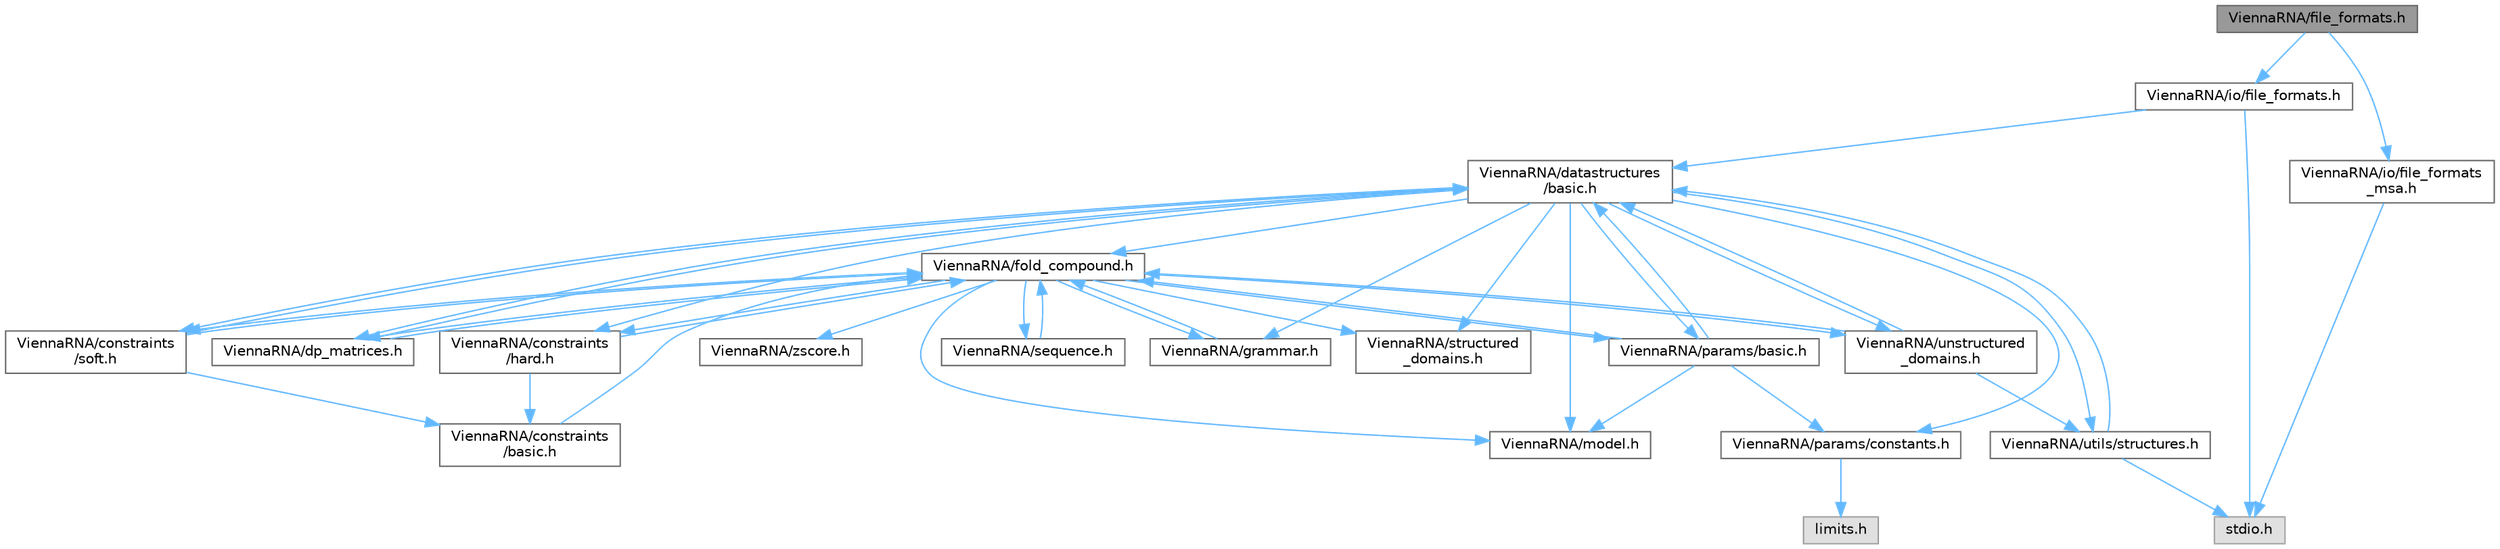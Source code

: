 digraph "ViennaRNA/file_formats.h"
{
 // INTERACTIVE_SVG=YES
 // LATEX_PDF_SIZE
  bgcolor="transparent";
  edge [fontname=Helvetica,fontsize=10,labelfontname=Helvetica,labelfontsize=10];
  node [fontname=Helvetica,fontsize=10,shape=box,height=0.2,width=0.4];
  Node1 [label="ViennaRNA/file_formats.h",height=0.2,width=0.4,color="gray40", fillcolor="grey60", style="filled", fontcolor="black",tooltip="Use ViennaRNA/io/file_formats.h instead."];
  Node1 -> Node2 [color="steelblue1",style="solid"];
  Node2 [label="ViennaRNA/io/file_formats.h",height=0.2,width=0.4,color="grey40", fillcolor="white", style="filled",URL="$io_2file__formats_8h.html",tooltip="Read and write different file formats for RNA sequences, structures."];
  Node2 -> Node3 [color="steelblue1",style="solid"];
  Node3 [label="stdio.h",height=0.2,width=0.4,color="grey60", fillcolor="#E0E0E0", style="filled",tooltip=" "];
  Node2 -> Node4 [color="steelblue1",style="solid"];
  Node4 [label="ViennaRNA/datastructures\l/basic.h",height=0.2,width=0.4,color="grey40", fillcolor="white", style="filled",URL="$datastructures_2basic_8h.html",tooltip="Various data structures and pre-processor macros."];
  Node4 -> Node5 [color="steelblue1",style="solid"];
  Node5 [label="ViennaRNA/params/constants.h",height=0.2,width=0.4,color="grey40", fillcolor="white", style="filled",URL="$constants_8h.html",tooltip="Energy parameter constants."];
  Node5 -> Node6 [color="steelblue1",style="solid"];
  Node6 [label="limits.h",height=0.2,width=0.4,color="grey60", fillcolor="#E0E0E0", style="filled",tooltip=" "];
  Node4 -> Node7 [color="steelblue1",style="solid"];
  Node7 [label="ViennaRNA/fold_compound.h",height=0.2,width=0.4,color="grey40", fillcolor="white", style="filled",URL="$fold__compound_8h.html",tooltip="The Basic Fold Compound API."];
  Node7 -> Node8 [color="steelblue1",style="solid"];
  Node8 [label="ViennaRNA/model.h",height=0.2,width=0.4,color="grey40", fillcolor="white", style="filled",URL="$model_8h.html",tooltip="The model details data structure and its corresponding modifiers."];
  Node7 -> Node9 [color="steelblue1",style="solid"];
  Node9 [label="ViennaRNA/params/basic.h",height=0.2,width=0.4,color="grey40", fillcolor="white", style="filled",URL="$params_2basic_8h.html",tooltip="Functions to deal with sets of energy parameters."];
  Node9 -> Node5 [color="steelblue1",style="solid"];
  Node9 -> Node4 [color="steelblue1",style="solid"];
  Node9 -> Node7 [color="steelblue1",style="solid"];
  Node9 -> Node8 [color="steelblue1",style="solid"];
  Node7 -> Node10 [color="steelblue1",style="solid"];
  Node10 [label="ViennaRNA/sequence.h",height=0.2,width=0.4,color="grey40", fillcolor="white", style="filled",URL="$sequence_8h.html",tooltip="Functions and data structures related to sequence representations ,."];
  Node10 -> Node7 [color="steelblue1",style="solid"];
  Node7 -> Node11 [color="steelblue1",style="solid"];
  Node11 [label="ViennaRNA/dp_matrices.h",height=0.2,width=0.4,color="grey40", fillcolor="white", style="filled",URL="$dp__matrices_8h.html",tooltip="Functions to deal with standard dynamic programming (DP) matrices."];
  Node11 -> Node4 [color="steelblue1",style="solid"];
  Node11 -> Node7 [color="steelblue1",style="solid"];
  Node7 -> Node12 [color="steelblue1",style="solid"];
  Node12 [label="ViennaRNA/constraints\l/hard.h",height=0.2,width=0.4,color="grey40", fillcolor="white", style="filled",URL="$hard_8h.html",tooltip="Functions and data structures for handling of secondary structure hard constraints."];
  Node12 -> Node7 [color="steelblue1",style="solid"];
  Node12 -> Node13 [color="steelblue1",style="solid"];
  Node13 [label="ViennaRNA/constraints\l/basic.h",height=0.2,width=0.4,color="grey40", fillcolor="white", style="filled",URL="$constraints_2basic_8h.html",tooltip="Functions and data structures for constraining secondary structure predictions and evaluation."];
  Node13 -> Node7 [color="steelblue1",style="solid"];
  Node7 -> Node14 [color="steelblue1",style="solid"];
  Node14 [label="ViennaRNA/constraints\l/soft.h",height=0.2,width=0.4,color="grey40", fillcolor="white", style="filled",URL="$soft_8h.html",tooltip="Functions and data structures for secondary structure soft constraints."];
  Node14 -> Node4 [color="steelblue1",style="solid"];
  Node14 -> Node7 [color="steelblue1",style="solid"];
  Node14 -> Node13 [color="steelblue1",style="solid"];
  Node7 -> Node15 [color="steelblue1",style="solid"];
  Node15 [label="ViennaRNA/grammar.h",height=0.2,width=0.4,color="grey40", fillcolor="white", style="filled",URL="$grammar_8h.html",tooltip="Implementations for the RNA folding grammar."];
  Node15 -> Node7 [color="steelblue1",style="solid"];
  Node7 -> Node16 [color="steelblue1",style="solid"];
  Node16 [label="ViennaRNA/structured\l_domains.h",height=0.2,width=0.4,color="grey40", fillcolor="white", style="filled",URL="$structured__domains_8h.html",tooltip="This module provides interfaces that deal with additional structured domains in the folding grammar."];
  Node7 -> Node17 [color="steelblue1",style="solid"];
  Node17 [label="ViennaRNA/unstructured\l_domains.h",height=0.2,width=0.4,color="grey40", fillcolor="white", style="filled",URL="$unstructured__domains_8h.html",tooltip="Functions to modify unstructured domains, e.g. to incorporate ligands binding to unpaired stretches."];
  Node17 -> Node4 [color="steelblue1",style="solid"];
  Node17 -> Node7 [color="steelblue1",style="solid"];
  Node17 -> Node18 [color="steelblue1",style="solid"];
  Node18 [label="ViennaRNA/utils/structures.h",height=0.2,width=0.4,color="grey40", fillcolor="white", style="filled",URL="$utils_2structures_8h.html",tooltip="Various utility- and helper-functions for secondary structure parsing, converting,..."];
  Node18 -> Node3 [color="steelblue1",style="solid"];
  Node18 -> Node4 [color="steelblue1",style="solid"];
  Node7 -> Node19 [color="steelblue1",style="solid"];
  Node19 [label="ViennaRNA/zscore.h",height=0.2,width=0.4,color="grey40", fillcolor="white", style="filled",URL="$zscore_8h_source.html",tooltip=" "];
  Node4 -> Node8 [color="steelblue1",style="solid"];
  Node4 -> Node9 [color="steelblue1",style="solid"];
  Node4 -> Node11 [color="steelblue1",style="solid"];
  Node4 -> Node12 [color="steelblue1",style="solid"];
  Node4 -> Node14 [color="steelblue1",style="solid"];
  Node4 -> Node15 [color="steelblue1",style="solid"];
  Node4 -> Node16 [color="steelblue1",style="solid"];
  Node4 -> Node17 [color="steelblue1",style="solid"];
  Node4 -> Node18 [color="steelblue1",style="solid"];
  Node1 -> Node20 [color="steelblue1",style="solid"];
  Node20 [label="ViennaRNA/io/file_formats\l_msa.h",height=0.2,width=0.4,color="grey40", fillcolor="white", style="filled",URL="$io_2file__formats__msa_8h.html",tooltip="Functions dealing with file formats for Multiple Sequence Alignments (MSA)"];
  Node20 -> Node3 [color="steelblue1",style="solid"];
}
